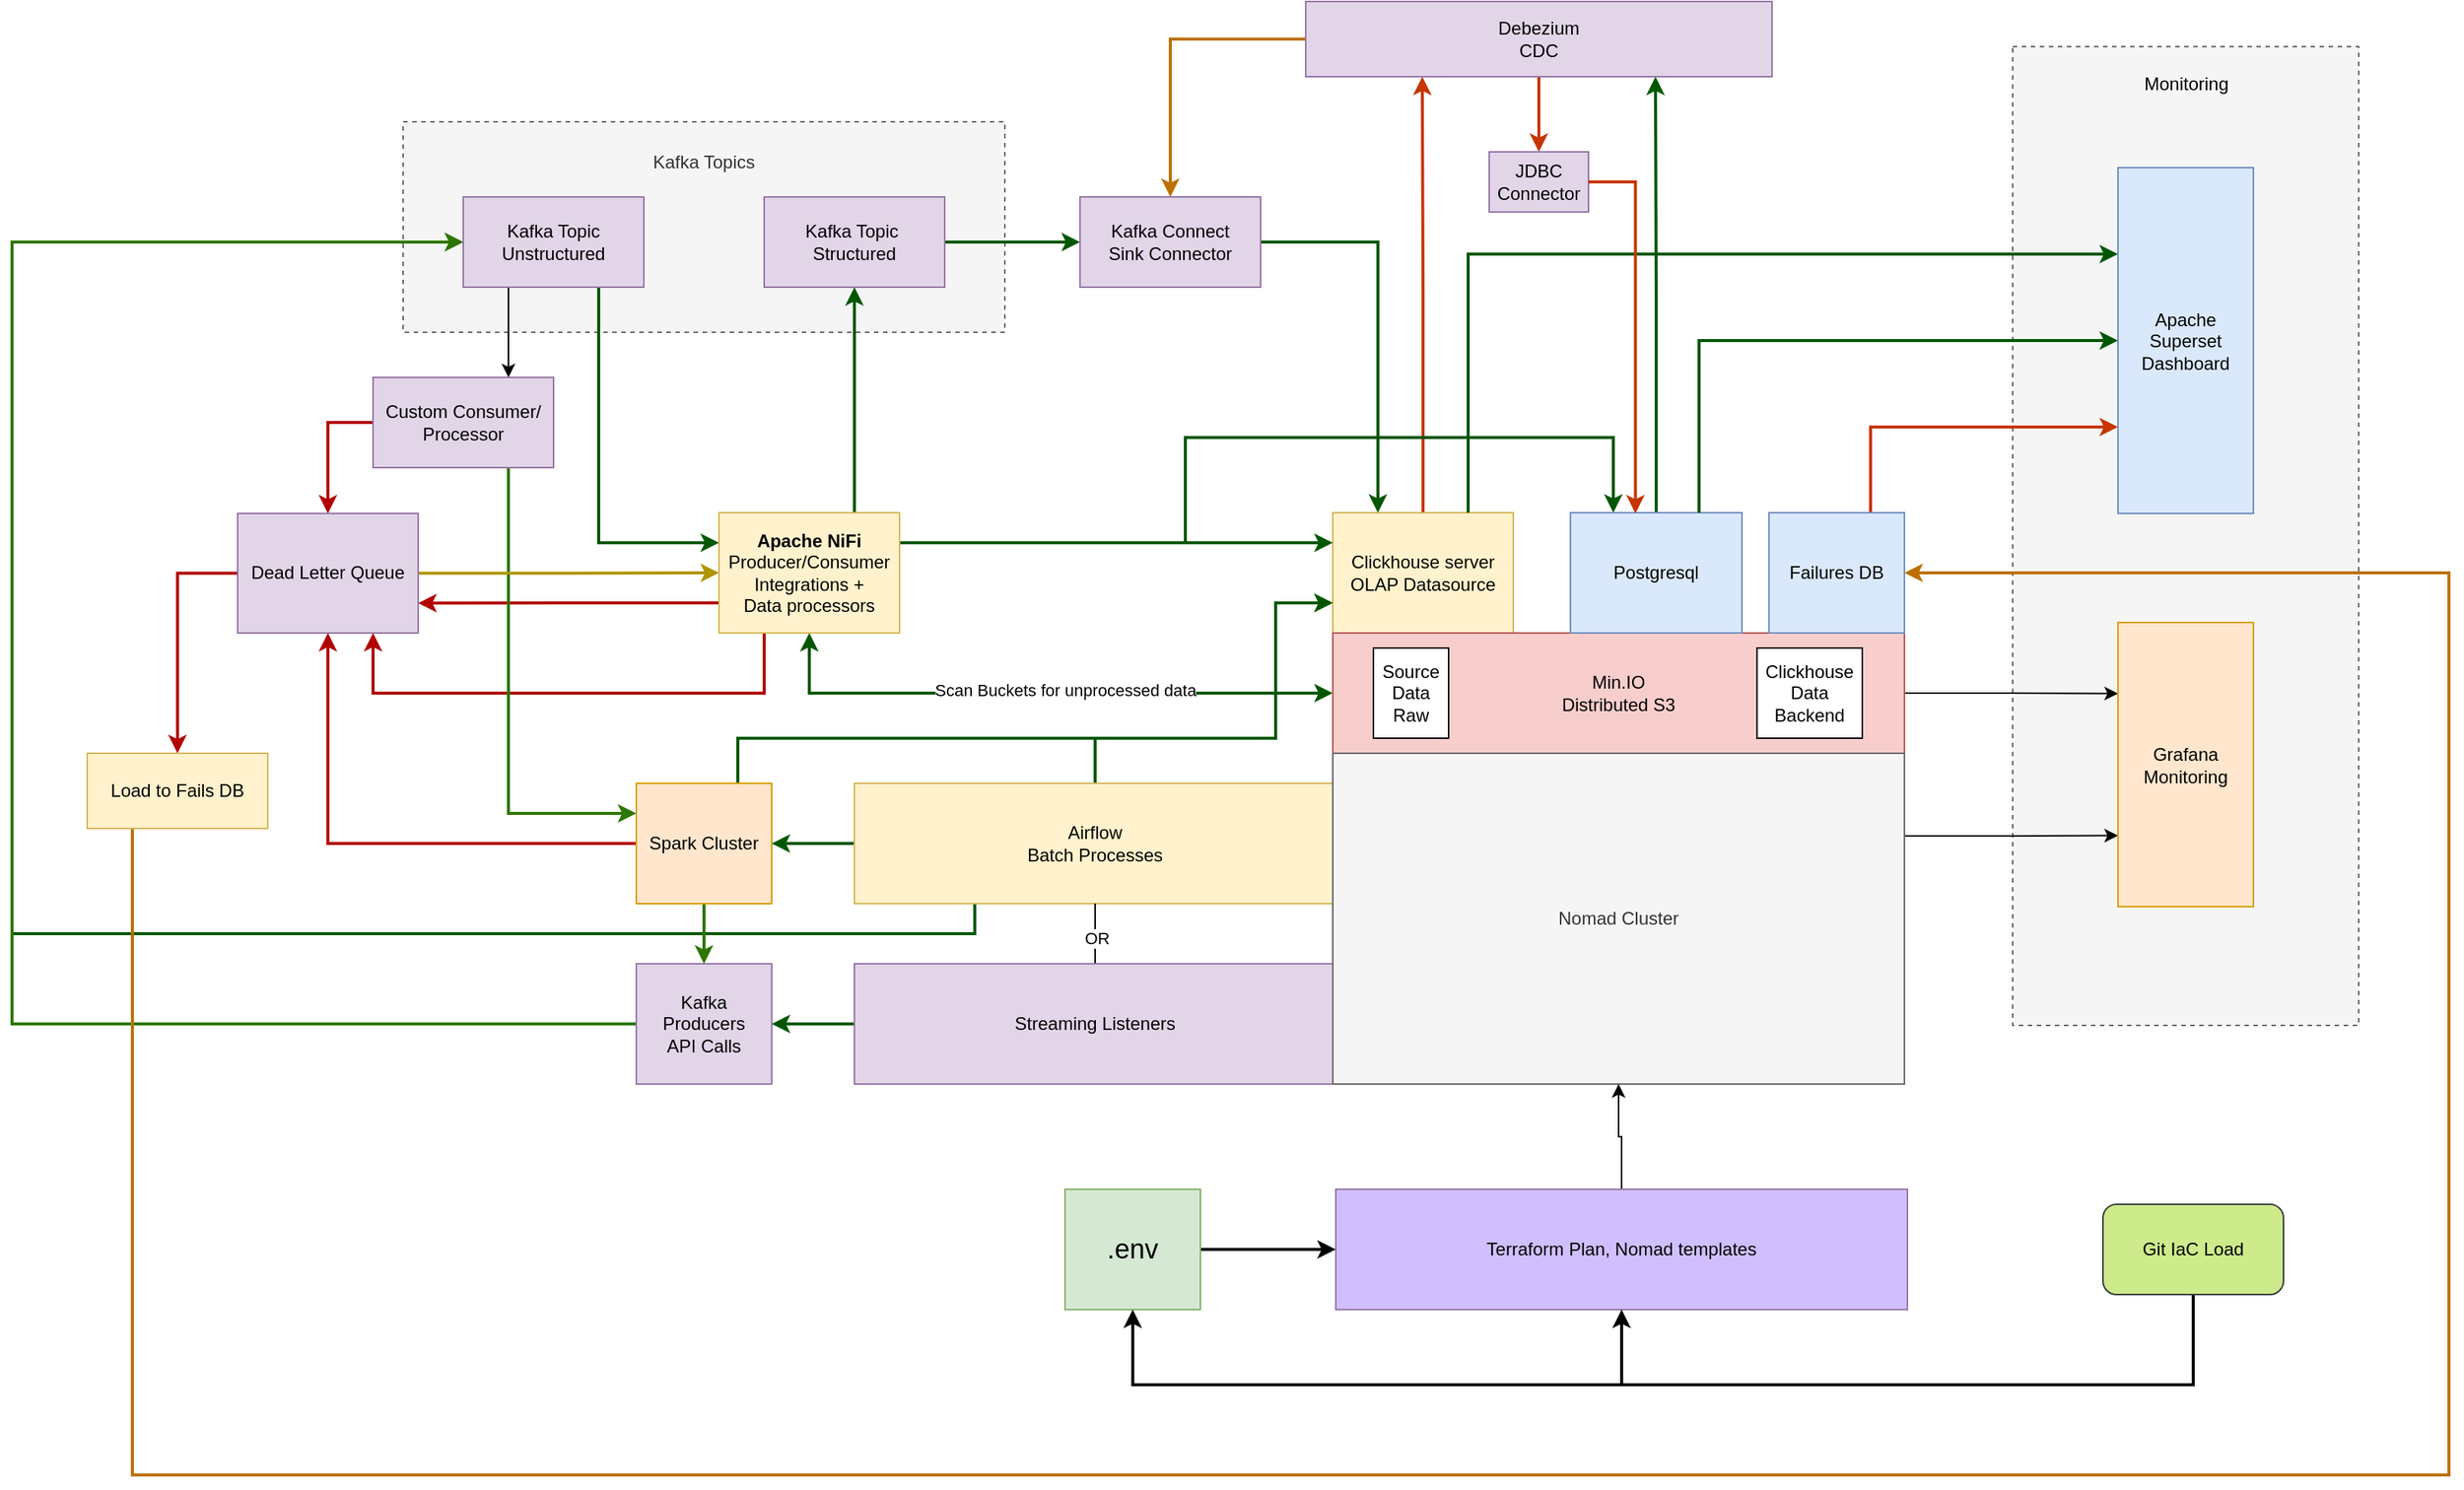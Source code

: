 <mxfile version="24.7.8">
  <diagram name="Page-1" id="XsUpKN5bkYY6bdaOg-o0">
    <mxGraphModel dx="2715" dy="1258" grid="1" gridSize="10" guides="1" tooltips="1" connect="1" arrows="1" fold="1" page="1" pageScale="1" pageWidth="850" pageHeight="1100" math="0" shadow="0">
      <root>
        <mxCell id="0" />
        <mxCell id="1" parent="0" />
        <mxCell id="nGha60mv0Qd7mVLdAGni-47" value="&lt;div&gt;Monitoring&lt;/div&gt;&lt;div&gt;&lt;br&gt;&lt;/div&gt;&lt;div&gt;&lt;br&gt;&lt;/div&gt;&lt;div&gt;&lt;br&gt;&lt;/div&gt;&lt;div&gt;&lt;br&gt;&lt;/div&gt;&lt;div&gt;&lt;br&gt;&lt;/div&gt;" style="rounded=0;whiteSpace=wrap;html=1;dashed=1;fillColor=#f5f5f5;fontColor=#333333;strokeColor=#666666;" vertex="1" parent="1">
          <mxGeometry x="790" y="90" width="230" height="651" as="geometry" />
        </mxCell>
        <mxCell id="Wbn5nG5s3XOXVzn4nIWE-1" value="Kafka Topics&lt;div&gt;&lt;br&gt;&lt;/div&gt;&lt;div&gt;&lt;br&gt;&lt;/div&gt;&lt;div&gt;&lt;br&gt;&lt;/div&gt;&lt;div&gt;&lt;br&gt;&lt;/div&gt;&lt;div&gt;&lt;br&gt;&lt;/div&gt;&lt;div&gt;&lt;br&gt;&lt;/div&gt;" style="rounded=0;whiteSpace=wrap;html=1;dashed=1;fillColor=#f5f5f5;fontColor=#333333;strokeColor=#666666;" parent="1" vertex="1">
          <mxGeometry x="-280" y="140" width="400" height="140" as="geometry" />
        </mxCell>
        <mxCell id="nGha60mv0Qd7mVLdAGni-30" style="edgeStyle=orthogonalEdgeStyle;rounded=0;orthogonalLoop=1;jettySize=auto;html=1;exitX=0.5;exitY=0;exitDx=0;exitDy=0;entryX=0.25;entryY=1;entryDx=0;entryDy=0;fillColor=#fa6800;strokeColor=#C73500;strokeWidth=2;" edge="1" parent="1" source="AOcJWjodGGVIR-0718zk-2" target="nGha60mv0Qd7mVLdAGni-26">
          <mxGeometry relative="1" as="geometry" />
        </mxCell>
        <mxCell id="AOcJWjodGGVIR-0718zk-2" value="Clickhouse server&lt;div&gt;OLAP Datasource&lt;/div&gt;" style="rounded=0;whiteSpace=wrap;html=1;fillColor=#fff2cc;strokeColor=#d6b656;" parent="1" vertex="1">
          <mxGeometry x="338" y="400" width="120" height="80" as="geometry" />
        </mxCell>
        <mxCell id="AOcJWjodGGVIR-0718zk-3" style="edgeStyle=orthogonalEdgeStyle;rounded=0;orthogonalLoop=1;jettySize=auto;html=1;exitX=0;exitY=0.5;exitDx=0;exitDy=0;entryX=0.5;entryY=1;entryDx=0;entryDy=0;fillColor=#008a00;strokeColor=#005700;strokeWidth=2;startArrow=classic;startFill=1;" parent="1" source="AOcJWjodGGVIR-0718zk-5" target="AOcJWjodGGVIR-0718zk-17" edge="1">
          <mxGeometry relative="1" as="geometry" />
        </mxCell>
        <mxCell id="AOcJWjodGGVIR-0718zk-4" value="Scan Buckets for unprocessed data" style="edgeLabel;html=1;align=center;verticalAlign=middle;resizable=0;points=[];" parent="AOcJWjodGGVIR-0718zk-3" vertex="1" connectable="0">
          <mxGeometry x="-0.081" y="-2" relative="1" as="geometry">
            <mxPoint as="offset" />
          </mxGeometry>
        </mxCell>
        <mxCell id="nGha60mv0Qd7mVLdAGni-15" style="edgeStyle=orthogonalEdgeStyle;rounded=0;orthogonalLoop=1;jettySize=auto;html=1;exitX=1;exitY=0.5;exitDx=0;exitDy=0;entryX=0;entryY=0.25;entryDx=0;entryDy=0;" edge="1" parent="1" source="AOcJWjodGGVIR-0718zk-5" target="nGha60mv0Qd7mVLdAGni-13">
          <mxGeometry relative="1" as="geometry" />
        </mxCell>
        <mxCell id="AOcJWjodGGVIR-0718zk-5" value="Min.IO&lt;div&gt;Distributed S3&lt;/div&gt;" style="rounded=0;whiteSpace=wrap;html=1;fillColor=#f8cecc;strokeColor=#b85450;" parent="1" vertex="1">
          <mxGeometry x="338" y="480" width="380" height="80" as="geometry" />
        </mxCell>
        <mxCell id="AOcJWjodGGVIR-0718zk-9" value="Source Data Raw" style="rounded=0;whiteSpace=wrap;html=1;" parent="1" vertex="1">
          <mxGeometry x="365" y="490" width="50" height="60" as="geometry" />
        </mxCell>
        <mxCell id="nGha60mv0Qd7mVLdAGni-3" style="edgeStyle=orthogonalEdgeStyle;rounded=0;orthogonalLoop=1;jettySize=auto;html=1;exitX=0.5;exitY=0;exitDx=0;exitDy=0;entryX=0;entryY=0.75;entryDx=0;entryDy=0;fillColor=#008a00;strokeColor=#005700;strokeWidth=2;" edge="1" parent="1" source="AOcJWjodGGVIR-0718zk-10" target="AOcJWjodGGVIR-0718zk-2">
          <mxGeometry relative="1" as="geometry">
            <Array as="points">
              <mxPoint x="180" y="550" />
              <mxPoint x="300" y="550" />
              <mxPoint x="300" y="460" />
            </Array>
          </mxGeometry>
        </mxCell>
        <mxCell id="nGha60mv0Qd7mVLdAGni-37" style="edgeStyle=orthogonalEdgeStyle;rounded=0;orthogonalLoop=1;jettySize=auto;html=1;exitX=0;exitY=0.5;exitDx=0;exitDy=0;entryX=1;entryY=0.5;entryDx=0;entryDy=0;fillColor=#008a00;strokeColor=#005700;strokeWidth=2;" edge="1" parent="1" source="AOcJWjodGGVIR-0718zk-10" target="nGha60mv0Qd7mVLdAGni-1">
          <mxGeometry relative="1" as="geometry" />
        </mxCell>
        <mxCell id="nGha60mv0Qd7mVLdAGni-42" style="edgeStyle=orthogonalEdgeStyle;rounded=0;orthogonalLoop=1;jettySize=auto;html=1;exitX=0.25;exitY=1;exitDx=0;exitDy=0;entryX=0;entryY=0.5;entryDx=0;entryDy=0;fillColor=#008a00;strokeColor=#005700;strokeWidth=2;" edge="1" parent="1" source="AOcJWjodGGVIR-0718zk-10" target="AOcJWjodGGVIR-0718zk-37">
          <mxGeometry relative="1" as="geometry">
            <Array as="points">
              <mxPoint x="100" y="680" />
              <mxPoint x="-540" y="680" />
              <mxPoint x="-540" y="220" />
            </Array>
          </mxGeometry>
        </mxCell>
        <mxCell id="AOcJWjodGGVIR-0718zk-10" value="Airflow&lt;div&gt;Batch Processes&lt;/div&gt;" style="rounded=0;whiteSpace=wrap;html=1;fillColor=#fff2cc;strokeColor=#d6b656;" parent="1" vertex="1">
          <mxGeometry x="20" y="580" width="320" height="80" as="geometry" />
        </mxCell>
        <mxCell id="AOcJWjodGGVIR-0718zk-47" style="edgeStyle=orthogonalEdgeStyle;rounded=0;orthogonalLoop=1;jettySize=auto;html=1;exitX=0;exitY=0.5;exitDx=0;exitDy=0;entryX=0;entryY=0.5;entryDx=0;entryDy=0;fillColor=#60a917;strokeColor=#2D7600;strokeWidth=2;" parent="1" source="AOcJWjodGGVIR-0718zk-14" target="AOcJWjodGGVIR-0718zk-37" edge="1">
          <mxGeometry relative="1" as="geometry">
            <Array as="points">
              <mxPoint x="-540" y="740" />
              <mxPoint x="-540" y="220" />
            </Array>
          </mxGeometry>
        </mxCell>
        <mxCell id="AOcJWjodGGVIR-0718zk-14" value="Kafka Producers&lt;div&gt;API Calls&lt;/div&gt;" style="rounded=0;whiteSpace=wrap;html=1;fillColor=#e1d5e7;strokeColor=#9673a6;" parent="1" vertex="1">
          <mxGeometry x="-125" y="700" width="90" height="80" as="geometry" />
        </mxCell>
        <mxCell id="AOcJWjodGGVIR-0718zk-15" style="edgeStyle=orthogonalEdgeStyle;rounded=0;orthogonalLoop=1;jettySize=auto;html=1;exitX=1;exitY=0.25;exitDx=0;exitDy=0;entryX=0;entryY=0.25;entryDx=0;entryDy=0;fillColor=#008a00;strokeColor=#005700;strokeWidth=2;" parent="1" source="AOcJWjodGGVIR-0718zk-17" target="AOcJWjodGGVIR-0718zk-2" edge="1">
          <mxGeometry relative="1" as="geometry">
            <mxPoint x="260" y="280" as="targetPoint" />
            <mxPoint x="80" y="280" as="sourcePoint" />
          </mxGeometry>
        </mxCell>
        <mxCell id="AOcJWjodGGVIR-0718zk-41" style="edgeStyle=orthogonalEdgeStyle;rounded=0;orthogonalLoop=1;jettySize=auto;html=1;exitX=0.75;exitY=0;exitDx=0;exitDy=0;fillColor=#008a00;strokeColor=#005700;strokeWidth=2;" parent="1" source="AOcJWjodGGVIR-0718zk-17" target="AOcJWjodGGVIR-0718zk-40" edge="1">
          <mxGeometry relative="1" as="geometry">
            <mxPoint x="20" y="240" as="sourcePoint" />
          </mxGeometry>
        </mxCell>
        <mxCell id="nGha60mv0Qd7mVLdAGni-19" style="edgeStyle=orthogonalEdgeStyle;rounded=0;orthogonalLoop=1;jettySize=auto;html=1;exitX=0.25;exitY=1;exitDx=0;exitDy=0;entryX=0.75;entryY=1;entryDx=0;entryDy=0;fillColor=#e51400;strokeColor=#B20000;strokeWidth=2;" edge="1" parent="1" source="AOcJWjodGGVIR-0718zk-17" target="nGha60mv0Qd7mVLdAGni-8">
          <mxGeometry relative="1" as="geometry">
            <Array as="points">
              <mxPoint x="-40" y="520" />
              <mxPoint x="-300" y="520" />
            </Array>
          </mxGeometry>
        </mxCell>
        <mxCell id="nGha60mv0Qd7mVLdAGni-23" style="edgeStyle=orthogonalEdgeStyle;rounded=0;orthogonalLoop=1;jettySize=auto;html=1;exitX=1;exitY=0.25;exitDx=0;exitDy=0;entryX=0.25;entryY=0;entryDx=0;entryDy=0;fillColor=#008a00;strokeColor=#005700;strokeWidth=2;" edge="1" parent="1" source="AOcJWjodGGVIR-0718zk-17" target="AOcJWjodGGVIR-0718zk-54">
          <mxGeometry relative="1" as="geometry">
            <Array as="points">
              <mxPoint x="240" y="420" />
              <mxPoint x="240" y="350" />
              <mxPoint x="525" y="350" />
            </Array>
          </mxGeometry>
        </mxCell>
        <mxCell id="nGha60mv0Qd7mVLdAGni-41" style="edgeStyle=orthogonalEdgeStyle;rounded=0;orthogonalLoop=1;jettySize=auto;html=1;exitX=0;exitY=0.75;exitDx=0;exitDy=0;entryX=1;entryY=0.75;entryDx=0;entryDy=0;fillColor=#e51400;strokeColor=#B20000;strokeWidth=2;" edge="1" parent="1" source="AOcJWjodGGVIR-0718zk-17" target="nGha60mv0Qd7mVLdAGni-8">
          <mxGeometry relative="1" as="geometry" />
        </mxCell>
        <mxCell id="AOcJWjodGGVIR-0718zk-17" value="&lt;b&gt;Apache NiFi&lt;/b&gt;&lt;div&gt;Producer/Consumer Integrations +&lt;/div&gt;&lt;div&gt;Data processors&lt;/div&gt;" style="rounded=0;whiteSpace=wrap;html=1;fillColor=#fff2cc;strokeColor=#d6b656;" parent="1" vertex="1">
          <mxGeometry x="-70" y="400" width="120" height="80" as="geometry" />
        </mxCell>
        <mxCell id="AOcJWjodGGVIR-0718zk-18" style="edgeStyle=orthogonalEdgeStyle;rounded=0;orthogonalLoop=1;jettySize=auto;html=1;exitX=0.75;exitY=0;exitDx=0;exitDy=0;entryX=0;entryY=0.25;entryDx=0;entryDy=0;fillColor=#008a00;strokeColor=#005700;strokeWidth=2;" parent="1" source="AOcJWjodGGVIR-0718zk-2" target="nGha60mv0Qd7mVLdAGni-46" edge="1">
          <mxGeometry relative="1" as="geometry">
            <mxPoint x="398" y="100" as="targetPoint" />
          </mxGeometry>
        </mxCell>
        <mxCell id="AOcJWjodGGVIR-0718zk-39" style="edgeStyle=orthogonalEdgeStyle;rounded=0;orthogonalLoop=1;jettySize=auto;html=1;exitX=0.75;exitY=1;exitDx=0;exitDy=0;entryX=0;entryY=0.25;entryDx=0;entryDy=0;fillColor=#008a00;strokeColor=#005700;strokeWidth=2;" parent="1" source="AOcJWjodGGVIR-0718zk-37" target="AOcJWjodGGVIR-0718zk-17" edge="1">
          <mxGeometry relative="1" as="geometry">
            <mxPoint x="-40" y="280" as="targetPoint" />
            <Array as="points">
              <mxPoint x="-150" y="420" />
            </Array>
          </mxGeometry>
        </mxCell>
        <mxCell id="nGha60mv0Qd7mVLdAGni-22" style="edgeStyle=orthogonalEdgeStyle;rounded=0;orthogonalLoop=1;jettySize=auto;html=1;exitX=0.25;exitY=1;exitDx=0;exitDy=0;entryX=0.75;entryY=0;entryDx=0;entryDy=0;" edge="1" parent="1" source="AOcJWjodGGVIR-0718zk-37" target="nGha60mv0Qd7mVLdAGni-6">
          <mxGeometry relative="1" as="geometry" />
        </mxCell>
        <mxCell id="AOcJWjodGGVIR-0718zk-37" value="Kafka Topic&lt;div&gt;Unstructured&lt;/div&gt;" style="rounded=0;whiteSpace=wrap;html=1;fillColor=#e1d5e7;strokeColor=#9673a6;" parent="1" vertex="1">
          <mxGeometry x="-240" y="190" width="120" height="60" as="geometry" />
        </mxCell>
        <mxCell id="AOcJWjodGGVIR-0718zk-43" style="edgeStyle=orthogonalEdgeStyle;rounded=0;orthogonalLoop=1;jettySize=auto;html=1;exitX=1;exitY=0.5;exitDx=0;exitDy=0;entryX=0;entryY=0.5;entryDx=0;entryDy=0;fillColor=#008a00;strokeColor=#005700;strokeWidth=2;" parent="1" source="AOcJWjodGGVIR-0718zk-40" target="AOcJWjodGGVIR-0718zk-42" edge="1">
          <mxGeometry relative="1" as="geometry" />
        </mxCell>
        <mxCell id="AOcJWjodGGVIR-0718zk-40" value="Kafka Topic&amp;nbsp;&lt;div&gt;Structured&lt;/div&gt;" style="rounded=0;whiteSpace=wrap;html=1;fillColor=#e1d5e7;strokeColor=#9673a6;" parent="1" vertex="1">
          <mxGeometry x="-40" y="190" width="120" height="60" as="geometry" />
        </mxCell>
        <mxCell id="AOcJWjodGGVIR-0718zk-44" style="edgeStyle=orthogonalEdgeStyle;rounded=0;orthogonalLoop=1;jettySize=auto;html=1;exitX=1;exitY=0.5;exitDx=0;exitDy=0;entryX=0.25;entryY=0;entryDx=0;entryDy=0;fillColor=#008a00;strokeColor=#005700;strokeWidth=2;" parent="1" source="AOcJWjodGGVIR-0718zk-42" target="AOcJWjodGGVIR-0718zk-2" edge="1">
          <mxGeometry relative="1" as="geometry">
            <mxPoint x="290" y="240" as="targetPoint" />
          </mxGeometry>
        </mxCell>
        <mxCell id="AOcJWjodGGVIR-0718zk-42" value="Kafka Connect&lt;div&gt;Sink Connector&lt;/div&gt;" style="rounded=0;whiteSpace=wrap;html=1;fillColor=#e1d5e7;strokeColor=#9673a6;" parent="1" vertex="1">
          <mxGeometry x="170" y="190" width="120" height="60" as="geometry" />
        </mxCell>
        <mxCell id="AOcJWjodGGVIR-0718zk-51" value="" style="edgeStyle=orthogonalEdgeStyle;rounded=0;orthogonalLoop=1;jettySize=auto;html=1;endArrow=none;endFill=0;" parent="1" source="AOcJWjodGGVIR-0718zk-50" target="AOcJWjodGGVIR-0718zk-10" edge="1">
          <mxGeometry relative="1" as="geometry" />
        </mxCell>
        <mxCell id="AOcJWjodGGVIR-0718zk-52" value="OR" style="edgeLabel;html=1;align=center;verticalAlign=middle;resizable=0;points=[];" parent="AOcJWjodGGVIR-0718zk-51" vertex="1" connectable="0">
          <mxGeometry x="-0.148" y="-1" relative="1" as="geometry">
            <mxPoint as="offset" />
          </mxGeometry>
        </mxCell>
        <mxCell id="nGha60mv0Qd7mVLdAGni-36" style="edgeStyle=orthogonalEdgeStyle;rounded=0;orthogonalLoop=1;jettySize=auto;html=1;exitX=0;exitY=0.5;exitDx=0;exitDy=0;entryX=1;entryY=0.5;entryDx=0;entryDy=0;fillColor=#008a00;strokeColor=#005700;strokeWidth=2;" edge="1" parent="1" source="AOcJWjodGGVIR-0718zk-50" target="AOcJWjodGGVIR-0718zk-14">
          <mxGeometry relative="1" as="geometry" />
        </mxCell>
        <mxCell id="AOcJWjodGGVIR-0718zk-50" value="Streaming Listeners" style="rounded=0;whiteSpace=wrap;html=1;fillColor=#e1d5e7;strokeColor=#9673a6;" parent="1" vertex="1">
          <mxGeometry x="20" y="700" width="320" height="80" as="geometry" />
        </mxCell>
        <mxCell id="nGha60mv0Qd7mVLdAGni-14" style="edgeStyle=orthogonalEdgeStyle;rounded=0;orthogonalLoop=1;jettySize=auto;html=1;exitX=1;exitY=0.25;exitDx=0;exitDy=0;entryX=0;entryY=0.75;entryDx=0;entryDy=0;" edge="1" parent="1" source="AOcJWjodGGVIR-0718zk-53" target="nGha60mv0Qd7mVLdAGni-13">
          <mxGeometry relative="1" as="geometry" />
        </mxCell>
        <mxCell id="AOcJWjodGGVIR-0718zk-53" value="Nomad Cluster" style="rounded=0;whiteSpace=wrap;html=1;fillColor=#f5f5f5;fontColor=#333333;strokeColor=#666666;" parent="1" vertex="1">
          <mxGeometry x="338" y="560" width="380" height="220" as="geometry" />
        </mxCell>
        <mxCell id="nGha60mv0Qd7mVLdAGni-27" style="edgeStyle=orthogonalEdgeStyle;rounded=0;orthogonalLoop=1;jettySize=auto;html=1;exitX=0.5;exitY=0;exitDx=0;exitDy=0;entryX=0.75;entryY=1;entryDx=0;entryDy=0;fillColor=#008a00;strokeColor=#005700;strokeWidth=2;" edge="1" parent="1" source="AOcJWjodGGVIR-0718zk-54" target="nGha60mv0Qd7mVLdAGni-26">
          <mxGeometry relative="1" as="geometry" />
        </mxCell>
        <mxCell id="AOcJWjodGGVIR-0718zk-54" value="&lt;div&gt;Postgresql&lt;/div&gt;" style="rounded=0;whiteSpace=wrap;html=1;fillColor=#dae8fc;strokeColor=#6c8ebf;" parent="1" vertex="1">
          <mxGeometry x="496" y="400" width="114" height="80" as="geometry" />
        </mxCell>
        <mxCell id="AOcJWjodGGVIR-0718zk-57" value="Clickhouse&lt;div&gt;Data Backend&lt;/div&gt;" style="rounded=0;whiteSpace=wrap;html=1;" parent="1" vertex="1">
          <mxGeometry x="620" y="490" width="70" height="60" as="geometry" />
        </mxCell>
        <mxCell id="nGha60mv0Qd7mVLdAGni-2" style="edgeStyle=orthogonalEdgeStyle;rounded=0;orthogonalLoop=1;jettySize=auto;html=1;exitX=0.75;exitY=0;exitDx=0;exitDy=0;entryX=0;entryY=0.75;entryDx=0;entryDy=0;fillColor=#008a00;strokeColor=#005700;strokeWidth=2;" edge="1" parent="1" source="nGha60mv0Qd7mVLdAGni-1" target="AOcJWjodGGVIR-0718zk-2">
          <mxGeometry relative="1" as="geometry">
            <Array as="points">
              <mxPoint x="-58" y="550" />
              <mxPoint x="300" y="550" />
              <mxPoint x="300" y="460" />
            </Array>
          </mxGeometry>
        </mxCell>
        <mxCell id="nGha60mv0Qd7mVLdAGni-11" style="edgeStyle=orthogonalEdgeStyle;rounded=0;orthogonalLoop=1;jettySize=auto;html=1;exitX=0;exitY=0.5;exitDx=0;exitDy=0;entryX=0.5;entryY=1;entryDx=0;entryDy=0;fillColor=#e51400;strokeColor=#B20000;strokeWidth=2;" edge="1" parent="1" source="nGha60mv0Qd7mVLdAGni-1" target="nGha60mv0Qd7mVLdAGni-8">
          <mxGeometry relative="1" as="geometry" />
        </mxCell>
        <mxCell id="nGha60mv0Qd7mVLdAGni-35" style="edgeStyle=orthogonalEdgeStyle;rounded=0;orthogonalLoop=1;jettySize=auto;html=1;exitX=0.5;exitY=1;exitDx=0;exitDy=0;entryX=0.5;entryY=0;entryDx=0;entryDy=0;fillColor=#60a917;strokeColor=#2D7600;strokeWidth=2;" edge="1" parent="1" source="nGha60mv0Qd7mVLdAGni-1" target="AOcJWjodGGVIR-0718zk-14">
          <mxGeometry relative="1" as="geometry" />
        </mxCell>
        <mxCell id="nGha60mv0Qd7mVLdAGni-1" value="Spark Cluster" style="rounded=0;whiteSpace=wrap;html=1;fillColor=#ffe6cc;strokeColor=#d79b00;" vertex="1" parent="1">
          <mxGeometry x="-125" y="580" width="90" height="80" as="geometry" />
        </mxCell>
        <mxCell id="nGha60mv0Qd7mVLdAGni-5" style="edgeStyle=orthogonalEdgeStyle;rounded=0;orthogonalLoop=1;jettySize=auto;html=1;exitX=0.5;exitY=0;exitDx=0;exitDy=0;entryX=0.5;entryY=1;entryDx=0;entryDy=0;" edge="1" parent="1" source="nGha60mv0Qd7mVLdAGni-4" target="AOcJWjodGGVIR-0718zk-53">
          <mxGeometry relative="1" as="geometry" />
        </mxCell>
        <mxCell id="nGha60mv0Qd7mVLdAGni-4" value="Terraform Plan, Nomad templates" style="rounded=0;whiteSpace=wrap;html=1;fillColor=#D0BFFF;strokeColor=#9673a6;" vertex="1" parent="1">
          <mxGeometry x="340" y="850" width="380" height="80" as="geometry" />
        </mxCell>
        <mxCell id="nGha60mv0Qd7mVLdAGni-39" style="edgeStyle=orthogonalEdgeStyle;rounded=0;orthogonalLoop=1;jettySize=auto;html=1;exitX=0.75;exitY=1;exitDx=0;exitDy=0;entryX=0;entryY=0.25;entryDx=0;entryDy=0;fillColor=#60a917;strokeColor=#2D7600;strokeWidth=2;" edge="1" parent="1" source="nGha60mv0Qd7mVLdAGni-6" target="nGha60mv0Qd7mVLdAGni-1">
          <mxGeometry relative="1" as="geometry" />
        </mxCell>
        <mxCell id="nGha60mv0Qd7mVLdAGni-40" style="edgeStyle=orthogonalEdgeStyle;rounded=0;orthogonalLoop=1;jettySize=auto;html=1;exitX=0;exitY=0.5;exitDx=0;exitDy=0;entryX=0.5;entryY=0;entryDx=0;entryDy=0;fillColor=#e51400;strokeColor=#B20000;strokeWidth=2;" edge="1" parent="1" source="nGha60mv0Qd7mVLdAGni-6" target="nGha60mv0Qd7mVLdAGni-8">
          <mxGeometry relative="1" as="geometry" />
        </mxCell>
        <mxCell id="nGha60mv0Qd7mVLdAGni-6" value="Custom Consumer/&lt;div&gt;Processor&lt;/div&gt;" style="rounded=0;whiteSpace=wrap;html=1;fillColor=#e1d5e7;strokeColor=#9673a6;" vertex="1" parent="1">
          <mxGeometry x="-300" y="310" width="120" height="60" as="geometry" />
        </mxCell>
        <mxCell id="nGha60mv0Qd7mVLdAGni-10" style="edgeStyle=orthogonalEdgeStyle;rounded=0;orthogonalLoop=1;jettySize=auto;html=1;exitX=1;exitY=0.5;exitDx=0;exitDy=0;entryX=0;entryY=0.5;entryDx=0;entryDy=0;fillColor=#e3c800;strokeColor=#B09500;strokeWidth=2;" edge="1" parent="1" source="nGha60mv0Qd7mVLdAGni-8" target="AOcJWjodGGVIR-0718zk-17">
          <mxGeometry relative="1" as="geometry" />
        </mxCell>
        <mxCell id="nGha60mv0Qd7mVLdAGni-38" style="edgeStyle=orthogonalEdgeStyle;rounded=0;orthogonalLoop=1;jettySize=auto;html=1;exitX=0;exitY=0.5;exitDx=0;exitDy=0;fillColor=#e51400;strokeColor=#B20000;strokeWidth=2;" edge="1" parent="1" source="nGha60mv0Qd7mVLdAGni-8" target="nGha60mv0Qd7mVLdAGni-21">
          <mxGeometry relative="1" as="geometry" />
        </mxCell>
        <mxCell id="nGha60mv0Qd7mVLdAGni-8" value="Dead Letter Queue" style="rounded=0;whiteSpace=wrap;html=1;fillColor=#e1d5e7;strokeColor=#9673a6;" vertex="1" parent="1">
          <mxGeometry x="-390" y="400.5" width="120" height="79.5" as="geometry" />
        </mxCell>
        <mxCell id="nGha60mv0Qd7mVLdAGni-13" value="Grafana Monitoring" style="rounded=0;whiteSpace=wrap;html=1;fillColor=#ffe6cc;strokeColor=#d79b00;" vertex="1" parent="1">
          <mxGeometry x="860" y="473" width="90" height="189" as="geometry" />
        </mxCell>
        <mxCell id="nGha60mv0Qd7mVLdAGni-17" style="edgeStyle=orthogonalEdgeStyle;rounded=0;orthogonalLoop=1;jettySize=auto;html=1;entryX=0;entryY=0.5;entryDx=0;entryDy=0;strokeWidth=2;" edge="1" parent="1" source="nGha60mv0Qd7mVLdAGni-16" target="nGha60mv0Qd7mVLdAGni-4">
          <mxGeometry relative="1" as="geometry" />
        </mxCell>
        <mxCell id="nGha60mv0Qd7mVLdAGni-16" value="&lt;font style=&quot;font-size: 18px;&quot;&gt;.env&lt;/font&gt;" style="rounded=0;whiteSpace=wrap;html=1;fillColor=#d5e8d4;strokeColor=#82b366;" vertex="1" parent="1">
          <mxGeometry x="160" y="850" width="90" height="80" as="geometry" />
        </mxCell>
        <mxCell id="nGha60mv0Qd7mVLdAGni-25" style="edgeStyle=orthogonalEdgeStyle;rounded=0;orthogonalLoop=1;jettySize=auto;html=1;exitX=0.75;exitY=0;exitDx=0;exitDy=0;entryX=0;entryY=0.75;entryDx=0;entryDy=0;fillColor=#fa6800;strokeColor=#C73500;strokeWidth=2;" edge="1" parent="1" source="nGha60mv0Qd7mVLdAGni-18" target="nGha60mv0Qd7mVLdAGni-46">
          <mxGeometry relative="1" as="geometry" />
        </mxCell>
        <mxCell id="nGha60mv0Qd7mVLdAGni-18" value="&lt;div&gt;Failures DB&lt;/div&gt;" style="rounded=0;whiteSpace=wrap;html=1;fillColor=#dae8fc;strokeColor=#6c8ebf;" vertex="1" parent="1">
          <mxGeometry x="628" y="400" width="90" height="80" as="geometry" />
        </mxCell>
        <mxCell id="nGha60mv0Qd7mVLdAGni-24" style="edgeStyle=orthogonalEdgeStyle;rounded=0;orthogonalLoop=1;jettySize=auto;html=1;exitX=0.25;exitY=1;exitDx=0;exitDy=0;entryX=1;entryY=0.5;entryDx=0;entryDy=0;fillColor=#f0a30a;strokeColor=#BD7000;strokeWidth=2;" edge="1" parent="1" source="nGha60mv0Qd7mVLdAGni-21" target="nGha60mv0Qd7mVLdAGni-18">
          <mxGeometry relative="1" as="geometry">
            <Array as="points">
              <mxPoint x="-460" y="1040" />
              <mxPoint x="1080" y="1040" />
              <mxPoint x="1080" y="440" />
            </Array>
          </mxGeometry>
        </mxCell>
        <mxCell id="nGha60mv0Qd7mVLdAGni-21" value="Load to Fails DB" style="rounded=0;whiteSpace=wrap;html=1;fillColor=#fff2cc;strokeColor=#d6b656;" vertex="1" parent="1">
          <mxGeometry x="-490" y="560" width="120" height="50" as="geometry" />
        </mxCell>
        <mxCell id="nGha60mv0Qd7mVLdAGni-28" style="edgeStyle=orthogonalEdgeStyle;rounded=0;orthogonalLoop=1;jettySize=auto;html=1;exitX=0;exitY=0.5;exitDx=0;exitDy=0;entryX=0.5;entryY=0;entryDx=0;entryDy=0;fillColor=#f0a30a;strokeColor=#BD7000;strokeWidth=2;" edge="1" parent="1" source="nGha60mv0Qd7mVLdAGni-26" target="AOcJWjodGGVIR-0718zk-42">
          <mxGeometry relative="1" as="geometry">
            <Array as="points">
              <mxPoint x="230" y="85" />
            </Array>
          </mxGeometry>
        </mxCell>
        <mxCell id="nGha60mv0Qd7mVLdAGni-34" style="edgeStyle=orthogonalEdgeStyle;rounded=0;orthogonalLoop=1;jettySize=auto;html=1;exitX=0.5;exitY=1;exitDx=0;exitDy=0;entryX=0.5;entryY=0;entryDx=0;entryDy=0;fillColor=#fa6800;strokeColor=#C73500;strokeWidth=2;" edge="1" parent="1" source="nGha60mv0Qd7mVLdAGni-26" target="nGha60mv0Qd7mVLdAGni-31">
          <mxGeometry relative="1" as="geometry" />
        </mxCell>
        <mxCell id="nGha60mv0Qd7mVLdAGni-26" value="Debezium&lt;div&gt;CDC&lt;/div&gt;" style="rounded=0;whiteSpace=wrap;html=1;fillColor=#e1d5e7;strokeColor=#9673a6;" vertex="1" parent="1">
          <mxGeometry x="320" y="60" width="310" height="50" as="geometry" />
        </mxCell>
        <mxCell id="nGha60mv0Qd7mVLdAGni-29" style="edgeStyle=orthogonalEdgeStyle;rounded=0;orthogonalLoop=1;jettySize=auto;html=1;exitX=0.75;exitY=0;exitDx=0;exitDy=0;entryX=0;entryY=0.5;entryDx=0;entryDy=0;fillColor=#008a00;strokeColor=#005700;strokeWidth=2;" edge="1" parent="1" source="AOcJWjodGGVIR-0718zk-54" target="nGha60mv0Qd7mVLdAGni-46">
          <mxGeometry relative="1" as="geometry" />
        </mxCell>
        <mxCell id="nGha60mv0Qd7mVLdAGni-31" value="JDBC&lt;div&gt;Connector&lt;/div&gt;" style="rounded=0;whiteSpace=wrap;html=1;fillColor=#e1d5e7;strokeColor=#9673a6;" vertex="1" parent="1">
          <mxGeometry x="442" y="160" width="66" height="40" as="geometry" />
        </mxCell>
        <mxCell id="nGha60mv0Qd7mVLdAGni-32" style="edgeStyle=orthogonalEdgeStyle;rounded=0;orthogonalLoop=1;jettySize=auto;html=1;exitX=1;exitY=0.5;exitDx=0;exitDy=0;entryX=0.379;entryY=0.006;entryDx=0;entryDy=0;entryPerimeter=0;fillColor=#fa6800;strokeColor=#C73500;strokeWidth=2;" edge="1" parent="1" source="nGha60mv0Qd7mVLdAGni-31" target="AOcJWjodGGVIR-0718zk-54">
          <mxGeometry relative="1" as="geometry" />
        </mxCell>
        <mxCell id="nGha60mv0Qd7mVLdAGni-44" style="edgeStyle=orthogonalEdgeStyle;rounded=0;orthogonalLoop=1;jettySize=auto;html=1;exitX=0.5;exitY=1;exitDx=0;exitDy=0;entryX=0.5;entryY=1;entryDx=0;entryDy=0;strokeWidth=2;" edge="1" parent="1" source="nGha60mv0Qd7mVLdAGni-43" target="nGha60mv0Qd7mVLdAGni-4">
          <mxGeometry relative="1" as="geometry">
            <Array as="points">
              <mxPoint x="910" y="980" />
              <mxPoint x="530" y="980" />
            </Array>
          </mxGeometry>
        </mxCell>
        <mxCell id="nGha60mv0Qd7mVLdAGni-45" style="edgeStyle=orthogonalEdgeStyle;rounded=0;orthogonalLoop=1;jettySize=auto;html=1;exitX=0.5;exitY=1;exitDx=0;exitDy=0;entryX=0.5;entryY=1;entryDx=0;entryDy=0;strokeWidth=2;" edge="1" parent="1" source="nGha60mv0Qd7mVLdAGni-43" target="nGha60mv0Qd7mVLdAGni-16">
          <mxGeometry relative="1" as="geometry">
            <Array as="points">
              <mxPoint x="910" y="980" />
              <mxPoint x="205" y="980" />
            </Array>
          </mxGeometry>
        </mxCell>
        <mxCell id="nGha60mv0Qd7mVLdAGni-43" value="Git IaC Load" style="rounded=1;whiteSpace=wrap;html=1;fillColor=#cdeb8b;strokeColor=#36393d;" vertex="1" parent="1">
          <mxGeometry x="850" y="860" width="120" height="60" as="geometry" />
        </mxCell>
        <mxCell id="nGha60mv0Qd7mVLdAGni-46" value="&lt;div&gt;Apache Superset&lt;br&gt;&lt;/div&gt;&lt;div&gt;Dashboard&lt;/div&gt;" style="rounded=0;whiteSpace=wrap;html=1;fillColor=#dae8fc;strokeColor=#6c8ebf;" vertex="1" parent="1">
          <mxGeometry x="860" y="170.5" width="90" height="230" as="geometry" />
        </mxCell>
        <mxCell id="nGha60mv0Qd7mVLdAGni-48" value="Monitoring" style="text;html=1;align=center;verticalAlign=middle;resizable=0;points=[];autosize=1;strokeColor=none;fillColor=none;" vertex="1" parent="1">
          <mxGeometry x="865" y="100" width="80" height="30" as="geometry" />
        </mxCell>
      </root>
    </mxGraphModel>
  </diagram>
</mxfile>
